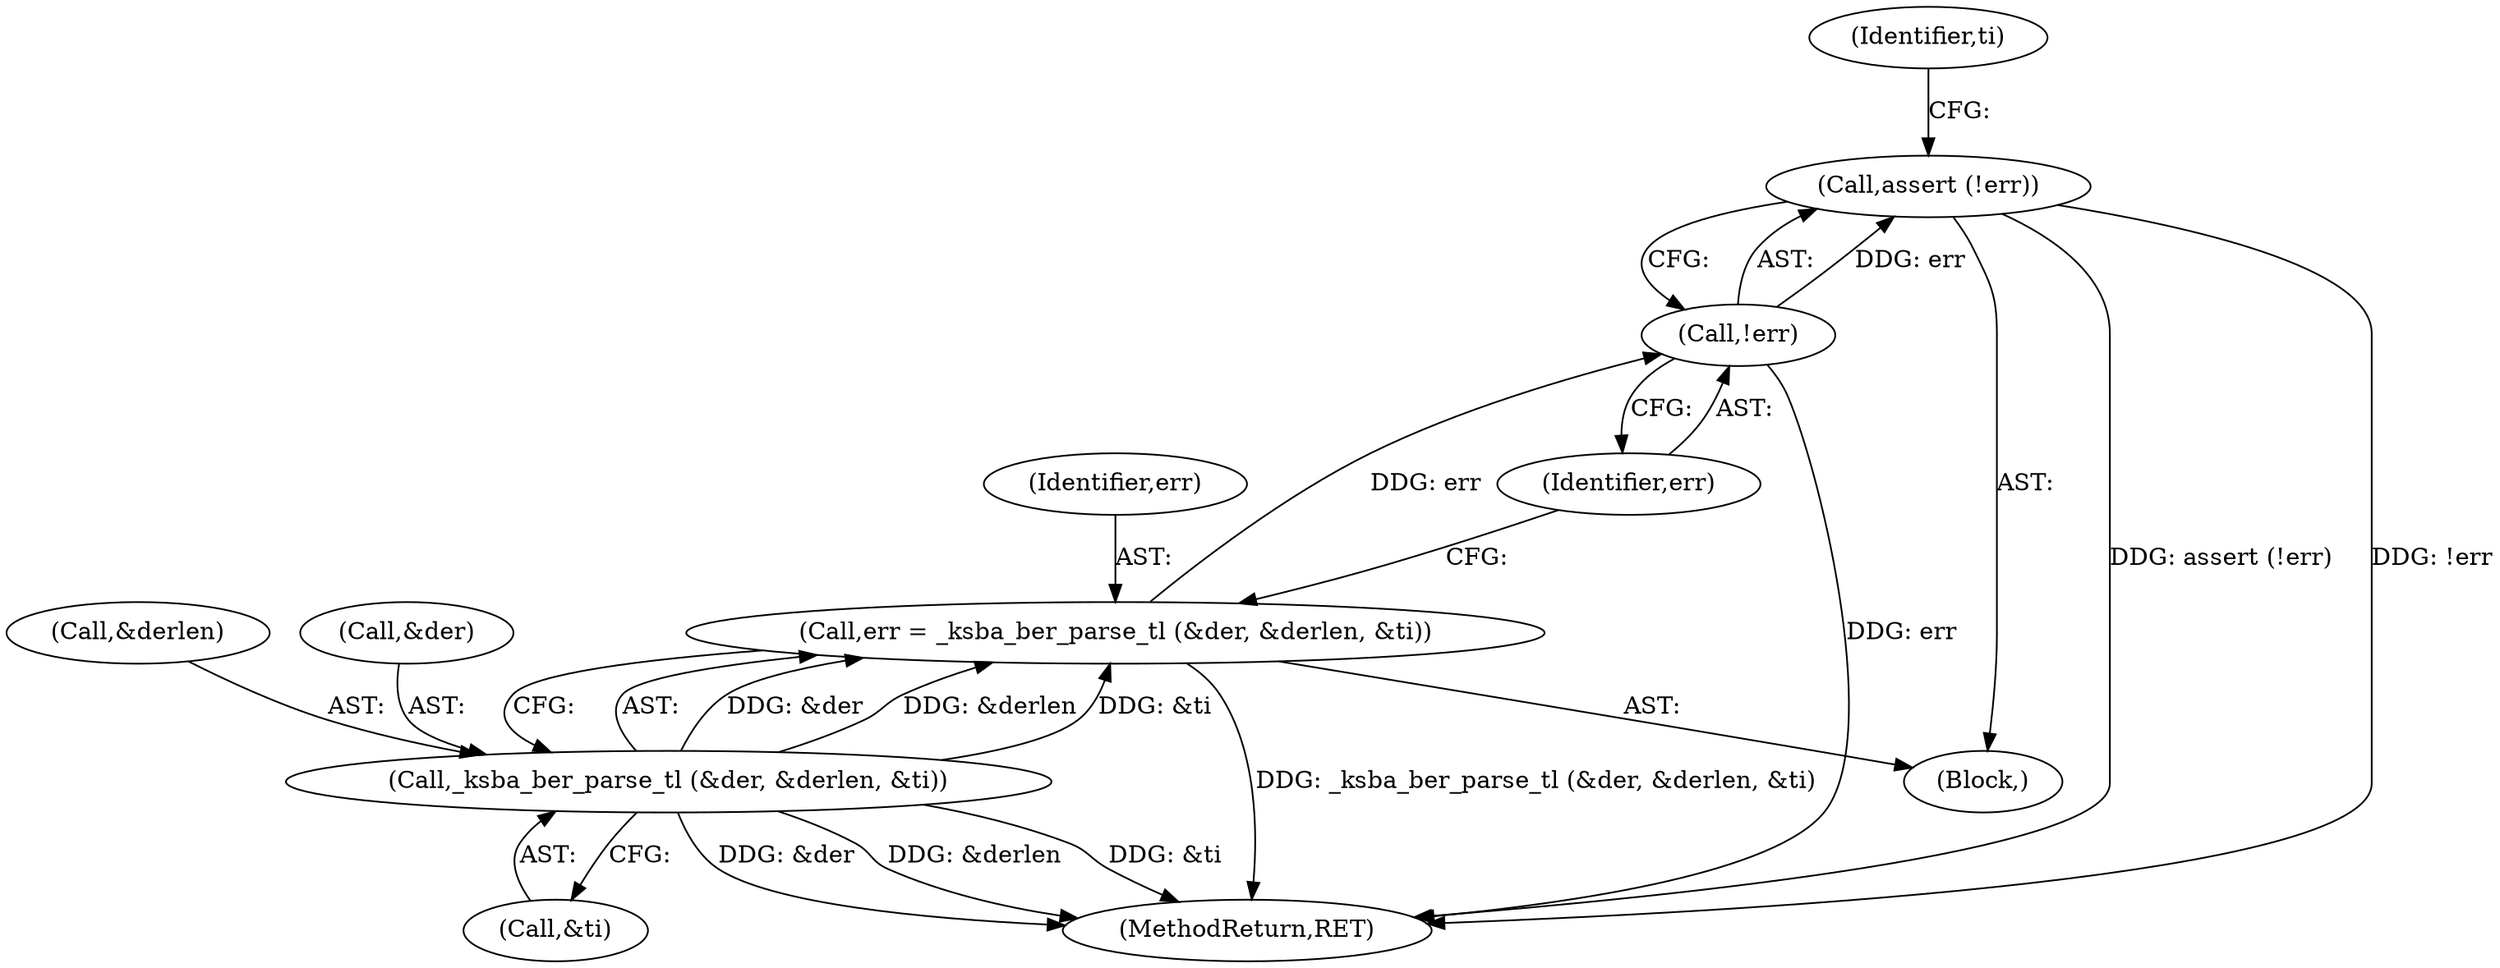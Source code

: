 digraph "0_gnupg_a7eed17a0b2a1c09ef986f3b4b323cd31cea2b64@API" {
"1000270" [label="(Call,assert (!err))"];
"1000271" [label="(Call,!err)"];
"1000261" [label="(Call,err = _ksba_ber_parse_tl (&der, &derlen, &ti))"];
"1000263" [label="(Call,_ksba_ber_parse_tl (&der, &derlen, &ti))"];
"1000445" [label="(MethodReturn,RET)"];
"1000261" [label="(Call,err = _ksba_ber_parse_tl (&der, &derlen, &ti))"];
"1000270" [label="(Call,assert (!err))"];
"1000272" [label="(Identifier,err)"];
"1000268" [label="(Call,&ti)"];
"1000266" [label="(Call,&derlen)"];
"1000271" [label="(Call,!err)"];
"1000262" [label="(Identifier,err)"];
"1000264" [label="(Call,&der)"];
"1000259" [label="(Block,)"];
"1000275" [label="(Identifier,ti)"];
"1000263" [label="(Call,_ksba_ber_parse_tl (&der, &derlen, &ti))"];
"1000270" -> "1000259"  [label="AST: "];
"1000270" -> "1000271"  [label="CFG: "];
"1000271" -> "1000270"  [label="AST: "];
"1000275" -> "1000270"  [label="CFG: "];
"1000270" -> "1000445"  [label="DDG: assert (!err)"];
"1000270" -> "1000445"  [label="DDG: !err"];
"1000271" -> "1000270"  [label="DDG: err"];
"1000271" -> "1000272"  [label="CFG: "];
"1000272" -> "1000271"  [label="AST: "];
"1000271" -> "1000445"  [label="DDG: err"];
"1000261" -> "1000271"  [label="DDG: err"];
"1000261" -> "1000259"  [label="AST: "];
"1000261" -> "1000263"  [label="CFG: "];
"1000262" -> "1000261"  [label="AST: "];
"1000263" -> "1000261"  [label="AST: "];
"1000272" -> "1000261"  [label="CFG: "];
"1000261" -> "1000445"  [label="DDG: _ksba_ber_parse_tl (&der, &derlen, &ti)"];
"1000263" -> "1000261"  [label="DDG: &der"];
"1000263" -> "1000261"  [label="DDG: &derlen"];
"1000263" -> "1000261"  [label="DDG: &ti"];
"1000263" -> "1000268"  [label="CFG: "];
"1000264" -> "1000263"  [label="AST: "];
"1000266" -> "1000263"  [label="AST: "];
"1000268" -> "1000263"  [label="AST: "];
"1000263" -> "1000445"  [label="DDG: &ti"];
"1000263" -> "1000445"  [label="DDG: &der"];
"1000263" -> "1000445"  [label="DDG: &derlen"];
}
